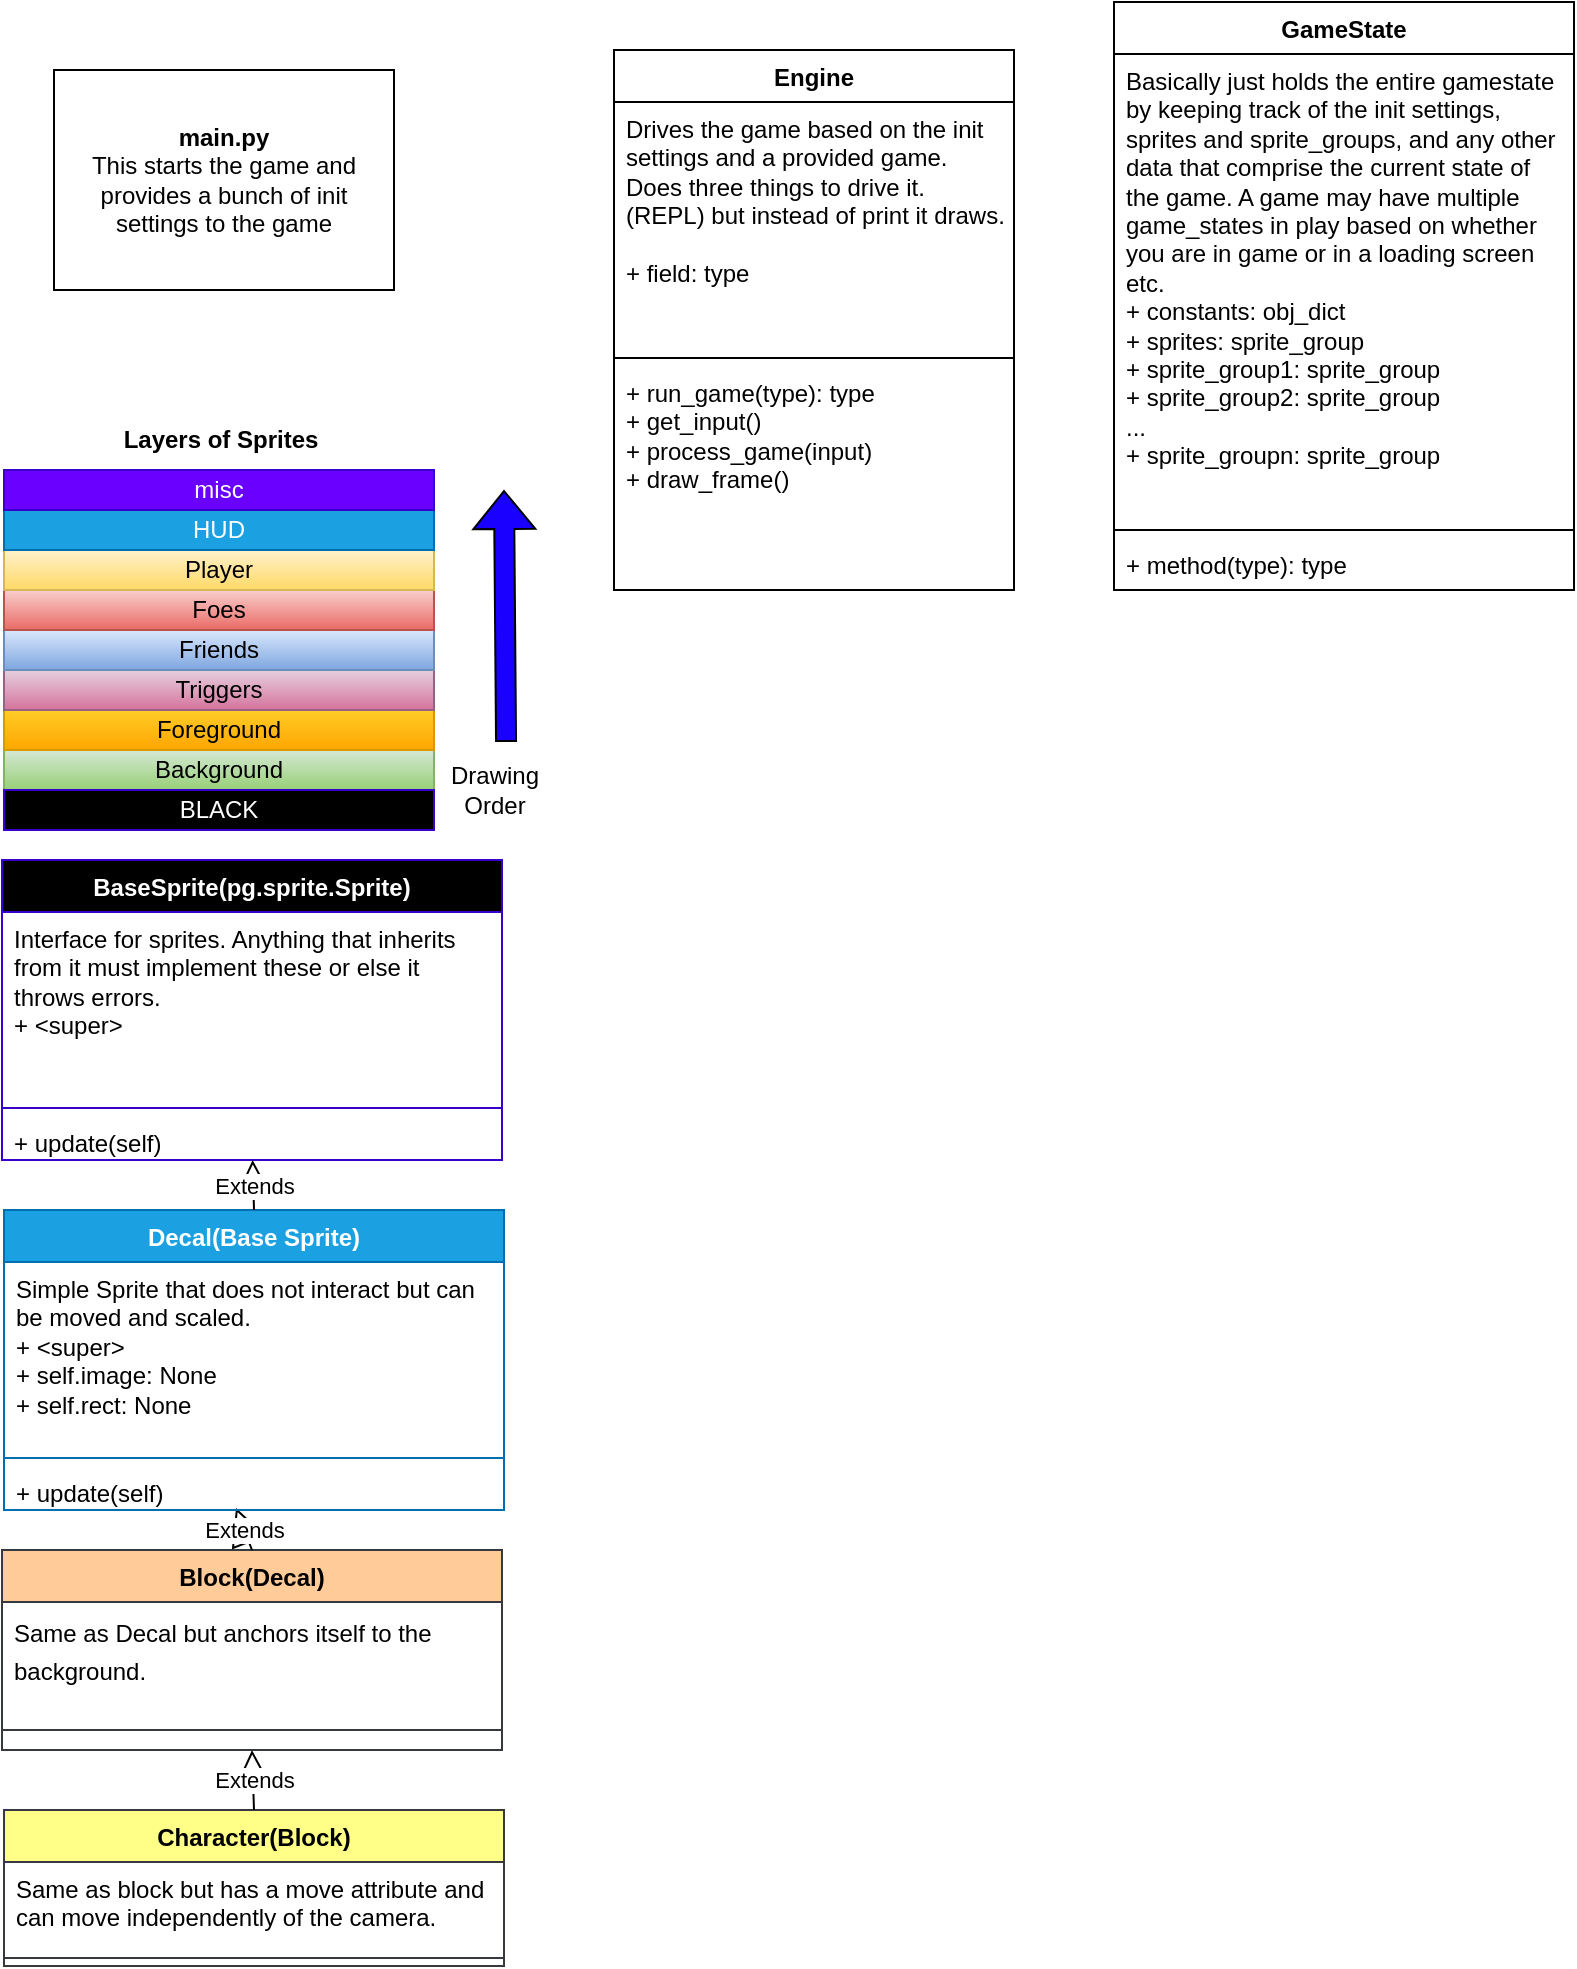<mxfile version="22.1.2" type="device">
  <diagram id="nt2FqM-ZqH1bGFiQBt51" name="Page-1">
    <mxGraphModel dx="793" dy="920" grid="1" gridSize="10" guides="1" tooltips="1" connect="1" arrows="1" fold="1" page="1" pageScale="1" pageWidth="850" pageHeight="1100" math="0" shadow="0">
      <root>
        <mxCell id="0" />
        <mxCell id="1" parent="0" />
        <mxCell id="0t4l3zZa5UsUITrTezZo-1" value="&lt;b&gt;main.py&lt;/b&gt;&lt;br&gt;This starts the game and provides a bunch of init settings to the game" style="html=1;whiteSpace=wrap;" parent="1" vertex="1">
          <mxGeometry x="50" y="60" width="170" height="110" as="geometry" />
        </mxCell>
        <mxCell id="0t4l3zZa5UsUITrTezZo-2" value="GameState" style="swimlane;fontStyle=1;align=center;verticalAlign=top;childLayout=stackLayout;horizontal=1;startSize=26;horizontalStack=0;resizeParent=1;resizeParentMax=0;resizeLast=0;collapsible=1;marginBottom=0;whiteSpace=wrap;html=1;" parent="1" vertex="1">
          <mxGeometry x="580" y="26" width="230" height="294" as="geometry">
            <mxRectangle x="210" y="280" width="100" height="30" as="alternateBounds" />
          </mxGeometry>
        </mxCell>
        <mxCell id="0t4l3zZa5UsUITrTezZo-3" value="Basically just holds the entire gamestate by keeping track of the init settings, sprites and sprite_groups, and any other data that comprise the current state of the game. A game may have multiple game_states in play based on whether you are in game or in a loading screen etc.&lt;br&gt;+ constants: obj_dict&lt;br&gt;+ sprites: sprite_group&lt;br&gt;+ sprite_group1: sprite_group&lt;br&gt;+ sprite_group2: sprite_group&lt;br&gt;...&lt;br&gt;+ sprite_groupn: sprite_group" style="text;strokeColor=none;fillColor=none;align=left;verticalAlign=top;spacingLeft=4;spacingRight=4;overflow=hidden;rotatable=0;points=[[0,0.5],[1,0.5]];portConstraint=eastwest;whiteSpace=wrap;html=1;" parent="0t4l3zZa5UsUITrTezZo-2" vertex="1">
          <mxGeometry y="26" width="230" height="234" as="geometry" />
        </mxCell>
        <mxCell id="0t4l3zZa5UsUITrTezZo-4" value="" style="line;strokeWidth=1;fillColor=none;align=left;verticalAlign=middle;spacingTop=-1;spacingLeft=3;spacingRight=3;rotatable=0;labelPosition=right;points=[];portConstraint=eastwest;strokeColor=inherit;" parent="0t4l3zZa5UsUITrTezZo-2" vertex="1">
          <mxGeometry y="260" width="230" height="8" as="geometry" />
        </mxCell>
        <mxCell id="0t4l3zZa5UsUITrTezZo-5" value="+ method(type): type" style="text;strokeColor=none;fillColor=none;align=left;verticalAlign=top;spacingLeft=4;spacingRight=4;overflow=hidden;rotatable=0;points=[[0,0.5],[1,0.5]];portConstraint=eastwest;whiteSpace=wrap;html=1;" parent="0t4l3zZa5UsUITrTezZo-2" vertex="1">
          <mxGeometry y="268" width="230" height="26" as="geometry" />
        </mxCell>
        <mxCell id="0t4l3zZa5UsUITrTezZo-6" value="Engine" style="swimlane;fontStyle=1;align=center;verticalAlign=top;childLayout=stackLayout;horizontal=1;startSize=26;horizontalStack=0;resizeParent=1;resizeParentMax=0;resizeLast=0;collapsible=1;marginBottom=0;whiteSpace=wrap;html=1;" parent="1" vertex="1">
          <mxGeometry x="330" y="50" width="200" height="270" as="geometry" />
        </mxCell>
        <mxCell id="0t4l3zZa5UsUITrTezZo-7" value="Drives the game based on the init settings and a provided game.&lt;br&gt;Does three things to drive it. (REPL) but instead of print it draws.&lt;br&gt;&lt;br&gt;+ field: type" style="text;strokeColor=none;fillColor=none;align=left;verticalAlign=top;spacingLeft=4;spacingRight=4;overflow=hidden;rotatable=0;points=[[0,0.5],[1,0.5]];portConstraint=eastwest;whiteSpace=wrap;html=1;" parent="0t4l3zZa5UsUITrTezZo-6" vertex="1">
          <mxGeometry y="26" width="200" height="124" as="geometry" />
        </mxCell>
        <mxCell id="0t4l3zZa5UsUITrTezZo-8" value="" style="line;strokeWidth=1;fillColor=none;align=left;verticalAlign=middle;spacingTop=-1;spacingLeft=3;spacingRight=3;rotatable=0;labelPosition=right;points=[];portConstraint=eastwest;strokeColor=inherit;" parent="0t4l3zZa5UsUITrTezZo-6" vertex="1">
          <mxGeometry y="150" width="200" height="8" as="geometry" />
        </mxCell>
        <mxCell id="0t4l3zZa5UsUITrTezZo-9" value="+ run_game(type): type&lt;br&gt;+ get_input()&lt;br&gt;+ process_game(input)&lt;br&gt;+ draw_frame()" style="text;strokeColor=none;fillColor=none;align=left;verticalAlign=top;spacingLeft=4;spacingRight=4;overflow=hidden;rotatable=0;points=[[0,0.5],[1,0.5]];portConstraint=eastwest;whiteSpace=wrap;html=1;" parent="0t4l3zZa5UsUITrTezZo-6" vertex="1">
          <mxGeometry y="158" width="200" height="112" as="geometry" />
        </mxCell>
        <mxCell id="2zE0VPBgmBpupBeoWlO_-5" value="BaseSprite(pg.sprite.Sprite)" style="swimlane;fontStyle=1;align=center;verticalAlign=top;childLayout=stackLayout;horizontal=1;startSize=26;horizontalStack=0;resizeParent=1;resizeParentMax=0;resizeLast=0;collapsible=1;marginBottom=0;whiteSpace=wrap;html=1;fillColor=#000000;fontColor=#ffffff;strokeColor=#3700CC;" parent="1" vertex="1">
          <mxGeometry x="24" y="455" width="250" height="150" as="geometry">
            <mxRectangle x="24" y="455" width="200" height="30" as="alternateBounds" />
          </mxGeometry>
        </mxCell>
        <mxCell id="2zE0VPBgmBpupBeoWlO_-6" value="Interface for sprites. Anything that inherits from it must implement these or else it throws errors.&lt;br&gt;+ &amp;lt;super&amp;gt;" style="text;strokeColor=none;fillColor=none;align=left;verticalAlign=top;spacingLeft=4;spacingRight=4;overflow=hidden;rotatable=0;points=[[0,0.5],[1,0.5]];portConstraint=eastwest;whiteSpace=wrap;html=1;" parent="2zE0VPBgmBpupBeoWlO_-5" vertex="1">
          <mxGeometry y="26" width="250" height="94" as="geometry" />
        </mxCell>
        <mxCell id="2zE0VPBgmBpupBeoWlO_-7" value="" style="line;strokeWidth=1;fillColor=none;align=left;verticalAlign=middle;spacingTop=-1;spacingLeft=3;spacingRight=3;rotatable=0;labelPosition=right;points=[];portConstraint=eastwest;strokeColor=inherit;" parent="2zE0VPBgmBpupBeoWlO_-5" vertex="1">
          <mxGeometry y="120" width="250" height="8" as="geometry" />
        </mxCell>
        <mxCell id="2zE0VPBgmBpupBeoWlO_-8" value="+ update(self)" style="text;strokeColor=none;fillColor=none;align=left;verticalAlign=top;spacingLeft=4;spacingRight=4;overflow=hidden;rotatable=0;points=[[0,0.5],[1,0.5]];portConstraint=eastwest;whiteSpace=wrap;html=1;" parent="2zE0VPBgmBpupBeoWlO_-5" vertex="1">
          <mxGeometry y="128" width="250" height="22" as="geometry" />
        </mxCell>
        <mxCell id="2zE0VPBgmBpupBeoWlO_-10" value="Background" style="html=1;whiteSpace=wrap;fillColor=#d5e8d4;gradientColor=#97d077;strokeColor=#82b366;" parent="1" vertex="1">
          <mxGeometry x="25" y="400" width="215" height="20" as="geometry" />
        </mxCell>
        <mxCell id="2zE0VPBgmBpupBeoWlO_-11" value="Layers of Sprites" style="text;html=1;align=center;verticalAlign=middle;resizable=0;points=[];autosize=1;strokeColor=none;fillColor=none;fontStyle=1" parent="1" vertex="1">
          <mxGeometry x="72.5" y="230" width="120" height="30" as="geometry" />
        </mxCell>
        <mxCell id="2zE0VPBgmBpupBeoWlO_-12" value="BLACK" style="html=1;whiteSpace=wrap;fillColor=#000000;strokeColor=#3700CC;fontColor=#ffffff;" parent="1" vertex="1">
          <mxGeometry x="25" y="420" width="215" height="20" as="geometry" />
        </mxCell>
        <mxCell id="2zE0VPBgmBpupBeoWlO_-13" value="Foreground" style="html=1;whiteSpace=wrap;fillColor=#ffcd28;gradientColor=#ffa500;strokeColor=#d79b00;" parent="1" vertex="1">
          <mxGeometry x="25" y="380" width="215" height="20" as="geometry" />
        </mxCell>
        <mxCell id="2zE0VPBgmBpupBeoWlO_-16" value="Triggers" style="html=1;whiteSpace=wrap;fillColor=#e6d0de;gradientColor=#d5739d;strokeColor=#996185;" parent="1" vertex="1">
          <mxGeometry x="25" y="360" width="215" height="20" as="geometry" />
        </mxCell>
        <mxCell id="2zE0VPBgmBpupBeoWlO_-17" value="Friends" style="html=1;whiteSpace=wrap;fillColor=#dae8fc;gradientColor=#7ea6e0;strokeColor=#6c8ebf;" parent="1" vertex="1">
          <mxGeometry x="25" y="340" width="215" height="20" as="geometry" />
        </mxCell>
        <mxCell id="2zE0VPBgmBpupBeoWlO_-18" value="Foes" style="html=1;whiteSpace=wrap;fillColor=#f8cecc;gradientColor=#ea6b66;strokeColor=#b85450;" parent="1" vertex="1">
          <mxGeometry x="25" y="320" width="215" height="20" as="geometry" />
        </mxCell>
        <mxCell id="2zE0VPBgmBpupBeoWlO_-19" value="Player" style="html=1;whiteSpace=wrap;fillColor=#fff2cc;gradientColor=#ffd966;strokeColor=#d6b656;" parent="1" vertex="1">
          <mxGeometry x="25" y="300" width="215" height="20" as="geometry" />
        </mxCell>
        <mxCell id="2zE0VPBgmBpupBeoWlO_-20" value="HUD" style="html=1;whiteSpace=wrap;fillColor=#1ba1e2;strokeColor=#006EAF;fontColor=#ffffff;" parent="1" vertex="1">
          <mxGeometry x="25" y="280" width="215" height="20" as="geometry" />
        </mxCell>
        <mxCell id="2zE0VPBgmBpupBeoWlO_-21" value="misc" style="html=1;whiteSpace=wrap;fillColor=#6a00ff;strokeColor=#3700CC;fontColor=#ffffff;" parent="1" vertex="1">
          <mxGeometry x="25" y="260" width="215" height="20" as="geometry" />
        </mxCell>
        <mxCell id="2zE0VPBgmBpupBeoWlO_-22" value="" style="shape=flexArrow;endArrow=classic;html=1;rounded=0;fillColor=#1900FF;exitX=0.586;exitY=-0.1;exitDx=0;exitDy=0;exitPerimeter=0;" parent="1" source="2zE0VPBgmBpupBeoWlO_-23" edge="1">
          <mxGeometry width="50" height="50" relative="1" as="geometry">
            <mxPoint x="270" y="400" as="sourcePoint" />
            <mxPoint x="275" y="270" as="targetPoint" />
          </mxGeometry>
        </mxCell>
        <mxCell id="2zE0VPBgmBpupBeoWlO_-23" value="Drawing&lt;br&gt;Order" style="text;html=1;align=center;verticalAlign=middle;resizable=0;points=[];autosize=1;strokeColor=none;fillColor=none;" parent="1" vertex="1">
          <mxGeometry x="235" y="400" width="70" height="40" as="geometry" />
        </mxCell>
        <mxCell id="2zE0VPBgmBpupBeoWlO_-34" value="Block(Decal)" style="swimlane;fontStyle=1;align=center;verticalAlign=top;childLayout=stackLayout;horizontal=1;startSize=26;horizontalStack=0;resizeParent=1;resizeParentMax=0;resizeLast=0;collapsible=1;marginBottom=0;whiteSpace=wrap;html=1;fillColor=#ffcc99;strokeColor=#36393d;" parent="1" vertex="1">
          <mxGeometry x="24" y="800" width="250" height="100" as="geometry">
            <mxRectangle x="340" y="420" width="200" height="30" as="alternateBounds" />
          </mxGeometry>
        </mxCell>
        <mxCell id="2zE0VPBgmBpupBeoWlO_-35" value="&lt;div style=&quot;line-height: 19px;&quot;&gt;&lt;span style=&quot;background-color: rgb(255, 255, 255);&quot;&gt;&lt;font style=&quot;font-size: 12px;&quot;&gt;Same as Decal but anchors itself to the background.&lt;/font&gt;&lt;/span&gt;&lt;/div&gt;" style="text;strokeColor=none;fillColor=none;align=left;verticalAlign=top;spacingLeft=4;spacingRight=4;overflow=hidden;rotatable=0;points=[[0,0.5],[1,0.5]];portConstraint=eastwest;whiteSpace=wrap;html=1;" parent="2zE0VPBgmBpupBeoWlO_-34" vertex="1">
          <mxGeometry y="26" width="250" height="54" as="geometry" />
        </mxCell>
        <mxCell id="2zE0VPBgmBpupBeoWlO_-36" value="" style="line;strokeWidth=1;fillColor=none;align=left;verticalAlign=middle;spacingTop=-1;spacingLeft=3;spacingRight=3;rotatable=0;labelPosition=right;points=[];portConstraint=eastwest;strokeColor=inherit;" parent="2zE0VPBgmBpupBeoWlO_-34" vertex="1">
          <mxGeometry y="80" width="250" height="20" as="geometry" />
        </mxCell>
        <mxCell id="2zE0VPBgmBpupBeoWlO_-42" value="Extends" style="endArrow=block;endSize=16;endFill=0;html=1;rounded=0;exitX=0.5;exitY=0;exitDx=0;exitDy=0;entryX=0.464;entryY=0.955;entryDx=0;entryDy=0;entryPerimeter=0;" parent="1" source="2zE0VPBgmBpupBeoWlO_-34" target="2zE0VPBgmBpupBeoWlO_-57" edge="1">
          <mxGeometry width="160" relative="1" as="geometry">
            <mxPoint x="134" y="740" as="sourcePoint" />
            <mxPoint x="149" y="810" as="targetPoint" />
          </mxGeometry>
        </mxCell>
        <mxCell id="2zE0VPBgmBpupBeoWlO_-48" value="Character(Block)" style="swimlane;fontStyle=1;align=center;verticalAlign=top;childLayout=stackLayout;horizontal=1;startSize=26;horizontalStack=0;resizeParent=1;resizeParentMax=0;resizeLast=0;collapsible=1;marginBottom=0;whiteSpace=wrap;html=1;fillColor=#ffff88;strokeColor=#36393d;" parent="1" vertex="1">
          <mxGeometry x="25" y="930" width="250" height="78" as="geometry">
            <mxRectangle x="340" y="420" width="200" height="30" as="alternateBounds" />
          </mxGeometry>
        </mxCell>
        <mxCell id="2zE0VPBgmBpupBeoWlO_-49" value="Same as block but has a move attribute and can move independently of the camera." style="text;strokeColor=none;fillColor=none;align=left;verticalAlign=top;spacingLeft=4;spacingRight=4;overflow=hidden;rotatable=0;points=[[0,0.5],[1,0.5]];portConstraint=eastwest;whiteSpace=wrap;html=1;" parent="2zE0VPBgmBpupBeoWlO_-48" vertex="1">
          <mxGeometry y="26" width="250" height="44" as="geometry" />
        </mxCell>
        <mxCell id="2zE0VPBgmBpupBeoWlO_-50" value="" style="line;strokeWidth=1;fillColor=none;align=left;verticalAlign=middle;spacingTop=-1;spacingLeft=3;spacingRight=3;rotatable=0;labelPosition=right;points=[];portConstraint=eastwest;strokeColor=inherit;" parent="2zE0VPBgmBpupBeoWlO_-48" vertex="1">
          <mxGeometry y="70" width="250" height="8" as="geometry" />
        </mxCell>
        <mxCell id="2zE0VPBgmBpupBeoWlO_-52" value="Extends" style="endArrow=block;endSize=16;endFill=0;html=1;rounded=0;exitX=0.5;exitY=0;exitDx=0;exitDy=0;entryX=0.5;entryY=1;entryDx=0;entryDy=0;" parent="1" source="2zE0VPBgmBpupBeoWlO_-48" target="2zE0VPBgmBpupBeoWlO_-34" edge="1">
          <mxGeometry width="160" relative="1" as="geometry">
            <mxPoint x="159" y="876" as="sourcePoint" />
            <mxPoint x="449" y="810" as="targetPoint" />
          </mxGeometry>
        </mxCell>
        <mxCell id="2zE0VPBgmBpupBeoWlO_-54" value="Decal(Base Sprite)" style="swimlane;fontStyle=1;align=center;verticalAlign=top;childLayout=stackLayout;horizontal=1;startSize=26;horizontalStack=0;resizeParent=1;resizeParentMax=0;resizeLast=0;collapsible=1;marginBottom=0;whiteSpace=wrap;html=1;fillColor=#1ba1e2;fontColor=#ffffff;strokeColor=#006EAF;" parent="1" vertex="1">
          <mxGeometry x="25" y="630" width="250" height="150" as="geometry">
            <mxRectangle x="24" y="455" width="200" height="30" as="alternateBounds" />
          </mxGeometry>
        </mxCell>
        <mxCell id="2zE0VPBgmBpupBeoWlO_-55" value="Simple Sprite that does not interact but can be moved and scaled.&lt;br&gt;+ &amp;lt;super&amp;gt;&lt;br&gt;+ self.image: None&lt;br&gt;+ self.rect: None" style="text;strokeColor=none;fillColor=none;align=left;verticalAlign=top;spacingLeft=4;spacingRight=4;overflow=hidden;rotatable=0;points=[[0,0.5],[1,0.5]];portConstraint=eastwest;whiteSpace=wrap;html=1;" parent="2zE0VPBgmBpupBeoWlO_-54" vertex="1">
          <mxGeometry y="26" width="250" height="94" as="geometry" />
        </mxCell>
        <mxCell id="2zE0VPBgmBpupBeoWlO_-56" value="" style="line;strokeWidth=1;fillColor=none;align=left;verticalAlign=middle;spacingTop=-1;spacingLeft=3;spacingRight=3;rotatable=0;labelPosition=right;points=[];portConstraint=eastwest;strokeColor=inherit;" parent="2zE0VPBgmBpupBeoWlO_-54" vertex="1">
          <mxGeometry y="120" width="250" height="8" as="geometry" />
        </mxCell>
        <mxCell id="2zE0VPBgmBpupBeoWlO_-57" value="+ update(self)" style="text;strokeColor=none;fillColor=none;align=left;verticalAlign=top;spacingLeft=4;spacingRight=4;overflow=hidden;rotatable=0;points=[[0,0.5],[1,0.5]];portConstraint=eastwest;whiteSpace=wrap;html=1;" parent="2zE0VPBgmBpupBeoWlO_-54" vertex="1">
          <mxGeometry y="128" width="250" height="22" as="geometry" />
        </mxCell>
        <mxCell id="2zE0VPBgmBpupBeoWlO_-58" value="Extends" style="endArrow=block;endSize=16;endFill=0;html=1;rounded=0;exitX=0.5;exitY=0;exitDx=0;exitDy=0;" parent="1" source="2zE0VPBgmBpupBeoWlO_-54" target="2zE0VPBgmBpupBeoWlO_-8" edge="1">
          <mxGeometry width="160" relative="1" as="geometry">
            <mxPoint x="334" y="743" as="sourcePoint" />
            <mxPoint x="680" y="540" as="targetPoint" />
          </mxGeometry>
        </mxCell>
      </root>
    </mxGraphModel>
  </diagram>
</mxfile>
